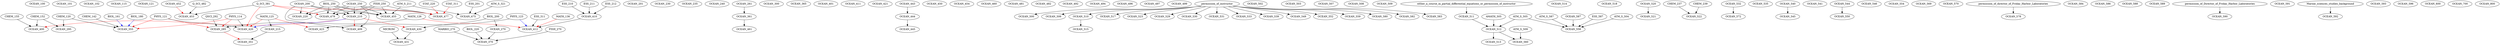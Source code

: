 digraph G {
    OCEAN_100;
    OCEAN_101;
    OCEAN_102;
    OCEAN_115;
    OCEAN_121;
    OCEAN_200;
    OCEAN_201;
    edge [color=black];
    OCEAN_200 -> OCEAN_210;
    OCEAN_250 -> OCEAN_210;
    BIOL_250 -> OCEAN_210;
    FISH_250 -> OCEAN_210;
    edge [color=black];
    MATH_125 -> OCEAN_215;
    edge [color=black];
    OCEAN_200 -> OCEAN_220;
    OCEAN_250 -> OCEAN_220;
    BIOL_250 -> OCEAN_220;
    OCEAN_230;
    OCEAN_235;
    OCEAN_240;
    OCEAN_250;
    OCEAN_261;
    edge [color=black];
    BIOL_200 -> OCEAN_270;
    edge [color=black];
    MATH_126 -> OCEAN_285;
    QSCI_292 -> OCEAN_285;
    edge [color=red];
    PHYS_114 -> OCEAN_285;
    PHYS_121 -> OCEAN_285;
    edge [color=black];
    CHEM_152 -> OCEAN_295;
    CHEM_120 -> OCEAN_295;
    OCEAN_300;
    edge [color=black];
    OCEAN_215 -> OCEAN_351;
    edge [color=red];
    OCEAN_285 -> OCEAN_351;
    edge [color=black];
    CHEM_120 -> OCEAN_355;
    CHEM_142 -> OCEAN_355;
    edge [color=red];
    PHYS_114 -> OCEAN_355;
    PHYS_121 -> OCEAN_355;
    edge [color=blue];
    BIOL_161 -> OCEAN_355;
    BIOL_180 -> OCEAN_355;
    edge [color=black];
    OCEAN_261 -> OCEAN_361;
    OCEAN_365;
    edge [color=black];
    FISH_270 -> OCEAN_370;
    OCEAN_270 -> OCEAN_370;
    MARBIO_270 -> OCEAN_370;
    BIOL_220 -> OCEAN_370;
    edge [color=black];
    CHEM_152 -> OCEAN_400;
    CHEM_155 -> OCEAN_400;
    edge [color=red];
    OCEAN_210 -> OCEAN_400;
    OCEAN_401;
    edge [color=black];
    OCEAN_200 -> OCEAN_409;
    OCEAN_250 -> OCEAN_409;
    edge [color=red];
    OCEAN_210 -> OCEAN_409;
    edge [color=black];
    ESS_210 -> OCEAN_410;
    ESS_211 -> OCEAN_410;
    ESS_212 -> OCEAN_410;
    OCEAN_411;
    edge [color=black];
    ESS_311 -> OCEAN_412;
    OCEAN_410 -> OCEAN_412;
    edge [color=red];
    MATH_126 -> OCEAN_412;
    MATH_136 -> OCEAN_412;
    edge [color=blue];
    PHYS_123 -> OCEAN_412;
    edge [color=black];
    PHYS_114 -> OCEAN_420;
    PHYS_121 -> OCEAN_420;
    edge [color=red];
    MATH_125 -> OCEAN_420;
    Q_SCI_381 -> OCEAN_420;
    edge [color=blue];
    OCEAN_210 -> OCEAN_420;
    OCEAN_421;
    edge [color=black];
    PHYS_123 -> OCEAN_423;
    edge [color=red];
    MATH_125 -> OCEAN_423;
    edge [color=black];
    BIOL_200 -> OCEAN_430;
    edge [color=red];
    OCEAN_210 -> OCEAN_430;
    edge [color=black];
    OCEAN_430 -> OCEAN_431;
    MICROM -> OCEAN_431;
    OCEAN_443;
    edge [color=black];
    OCEAN_443 -> OCEAN_444;
    edge [color=black];
    OCEAN_444 -> OCEAN_445;
    OCEAN_450;
    OCEAN_452;
    edge [color=black];
    Q_SCI_381 -> OCEAN_453;
    Q_SCI_482 -> OCEAN_453;
    edge [color=red];
    OCEAN_452 -> OCEAN_453;
    OCEAN_454;
    edge [color=black];
    OCEAN_200 -> OCEAN_455;
    FISH_250 -> OCEAN_455;
    OCEAN_250 -> OCEAN_455;
    BIOL_250 -> OCEAN_455;
    ATM_S_211 -> OCEAN_455;
    OCEAN_460;
    edge [color=black];
    OCEAN_361 -> OCEAN_461;
    edge [color=black];
    ESS_201 -> OCEAN_475;
    ATM_S_211 -> OCEAN_475;
    ATM_S_321 -> OCEAN_475;
    edge [color=black];
    FISH_250 -> OCEAN_477;
    OCEAN_250 -> OCEAN_477;
    BIOL_250 -> OCEAN_477;
    edge [color=red];
    Q_SCI_381 -> OCEAN_477;
    STAT_220 -> OCEAN_477;
    STAT_311 -> OCEAN_477;
    edge [color=black];
    BIOL_250 -> OCEAN_479;
    FISH_250 -> OCEAN_479;
    OCEAN_250 -> OCEAN_479;
    edge [color=red];
    Q_SCI_381 -> OCEAN_479;
    OCEAN_481;
    OCEAN_482;
    OCEAN_492;
    OCEAN_494;
    OCEAN_496;
    OCEAN_497;
    OCEAN_499;
    edge [color=black];
    permission_of_instructor -> OCEAN_500;
    OCEAN_502;
    OCEAN_503;
    edge [color=black];
    permission_of_instructor -> OCEAN_506;
    OCEAN_507;
    OCEAN_508;
    OCEAN_509;
    edge [color=black];
    permission_of_instructor -> OCEAN_510;
    edge [color=black];
    either_a_course_in_partial_differential_equations_or_permission_of_instructor -> OCEAN_511;
    edge [color=black];
    OCEAN_511 -> OCEAN_512;
    ATM_S_505 -> OCEAN_512;
    AMATH_505 -> OCEAN_512;
    edge [color=black];
    OCEAN_512 -> OCEAN_513;
    OCEAN_514;
    edge [color=black];
    OCEAN_510 -> OCEAN_515;
    edge [color=black];
    permission_of_instructor -> OCEAN_517;
    OCEAN_518;
    OCEAN_520;
    edge [color=black];
    OCEAN_520 -> OCEAN_521;
    edge [color=black];
    CHEM_237 -> OCEAN_522;
    CHEM_239 -> OCEAN_522;
    edge [color=black];
    permission_of_instructor -> OCEAN_523;
    edge [color=black];
    permission_of_instructor -> OCEAN_529;
    edge [color=black];
    permission_of_instructor -> OCEAN_530;
    edge [color=black];
    permission_of_instructor -> OCEAN_531;
    OCEAN_532;
    edge [color=black];
    permission_of_instructor -> OCEAN_533;
    OCEAN_535;
    edge [color=black];
    permission_of_instructor -> OCEAN_539;
    OCEAN_540;
    OCEAN_541;
    OCEAN_544;
    edge [color=black];
    OCEAN_540 -> OCEAN_545;
    OCEAN_546;
    edge [color=black];
    permission_of_instructor -> OCEAN_549;
    edge [color=black];
    OCEAN_544 -> OCEAN_550;
    edge [color=black];
    permission_of_instructor -> OCEAN_552;
    OCEAN_554;
    edge [color=black];
    ATM_S_587 -> OCEAN_558;
    OCEAN_587 -> OCEAN_558;
    ESS_587 -> OCEAN_558;
    ATM_S_504 -> OCEAN_558;
    ATM_S_505 -> OCEAN_558;
    edge [color=black];
    permission_of_instructor -> OCEAN_559;
    edge [color=black];
    ATM_S_509 -> OCEAN_560;
    OCEAN_512 -> OCEAN_560;
    OCEAN_569;
    OCEAN_570;
    edge [color=black];
    OCEAN_532 -> OCEAN_572;
    edge [color=black];
    permission_of_director_of_Friday_Harbor_Laboratories -> OCEAN_578;
    edge [color=black];
    permission_of_instructor -> OCEAN_580;
    edge [color=black];
    permission_of_instructor -> OCEAN_582;
    edge [color=black];
    permission_of_instructor -> OCEAN_583;
    OCEAN_584;
    OCEAN_586;
    OCEAN_587;
    OCEAN_588;
    OCEAN_589;
    edge [color=black];
    permission_of_Director_of_Friday_Harbor_Laboratories -> OCEAN_590;
    OCEAN_591;
    edge [color=black];
    Marine_sciences_studies_background -> OCEAN_592;
    OCEAN_593;
    OCEAN_596;
    OCEAN_600;
    OCEAN_700;
    OCEAN_800;
}

